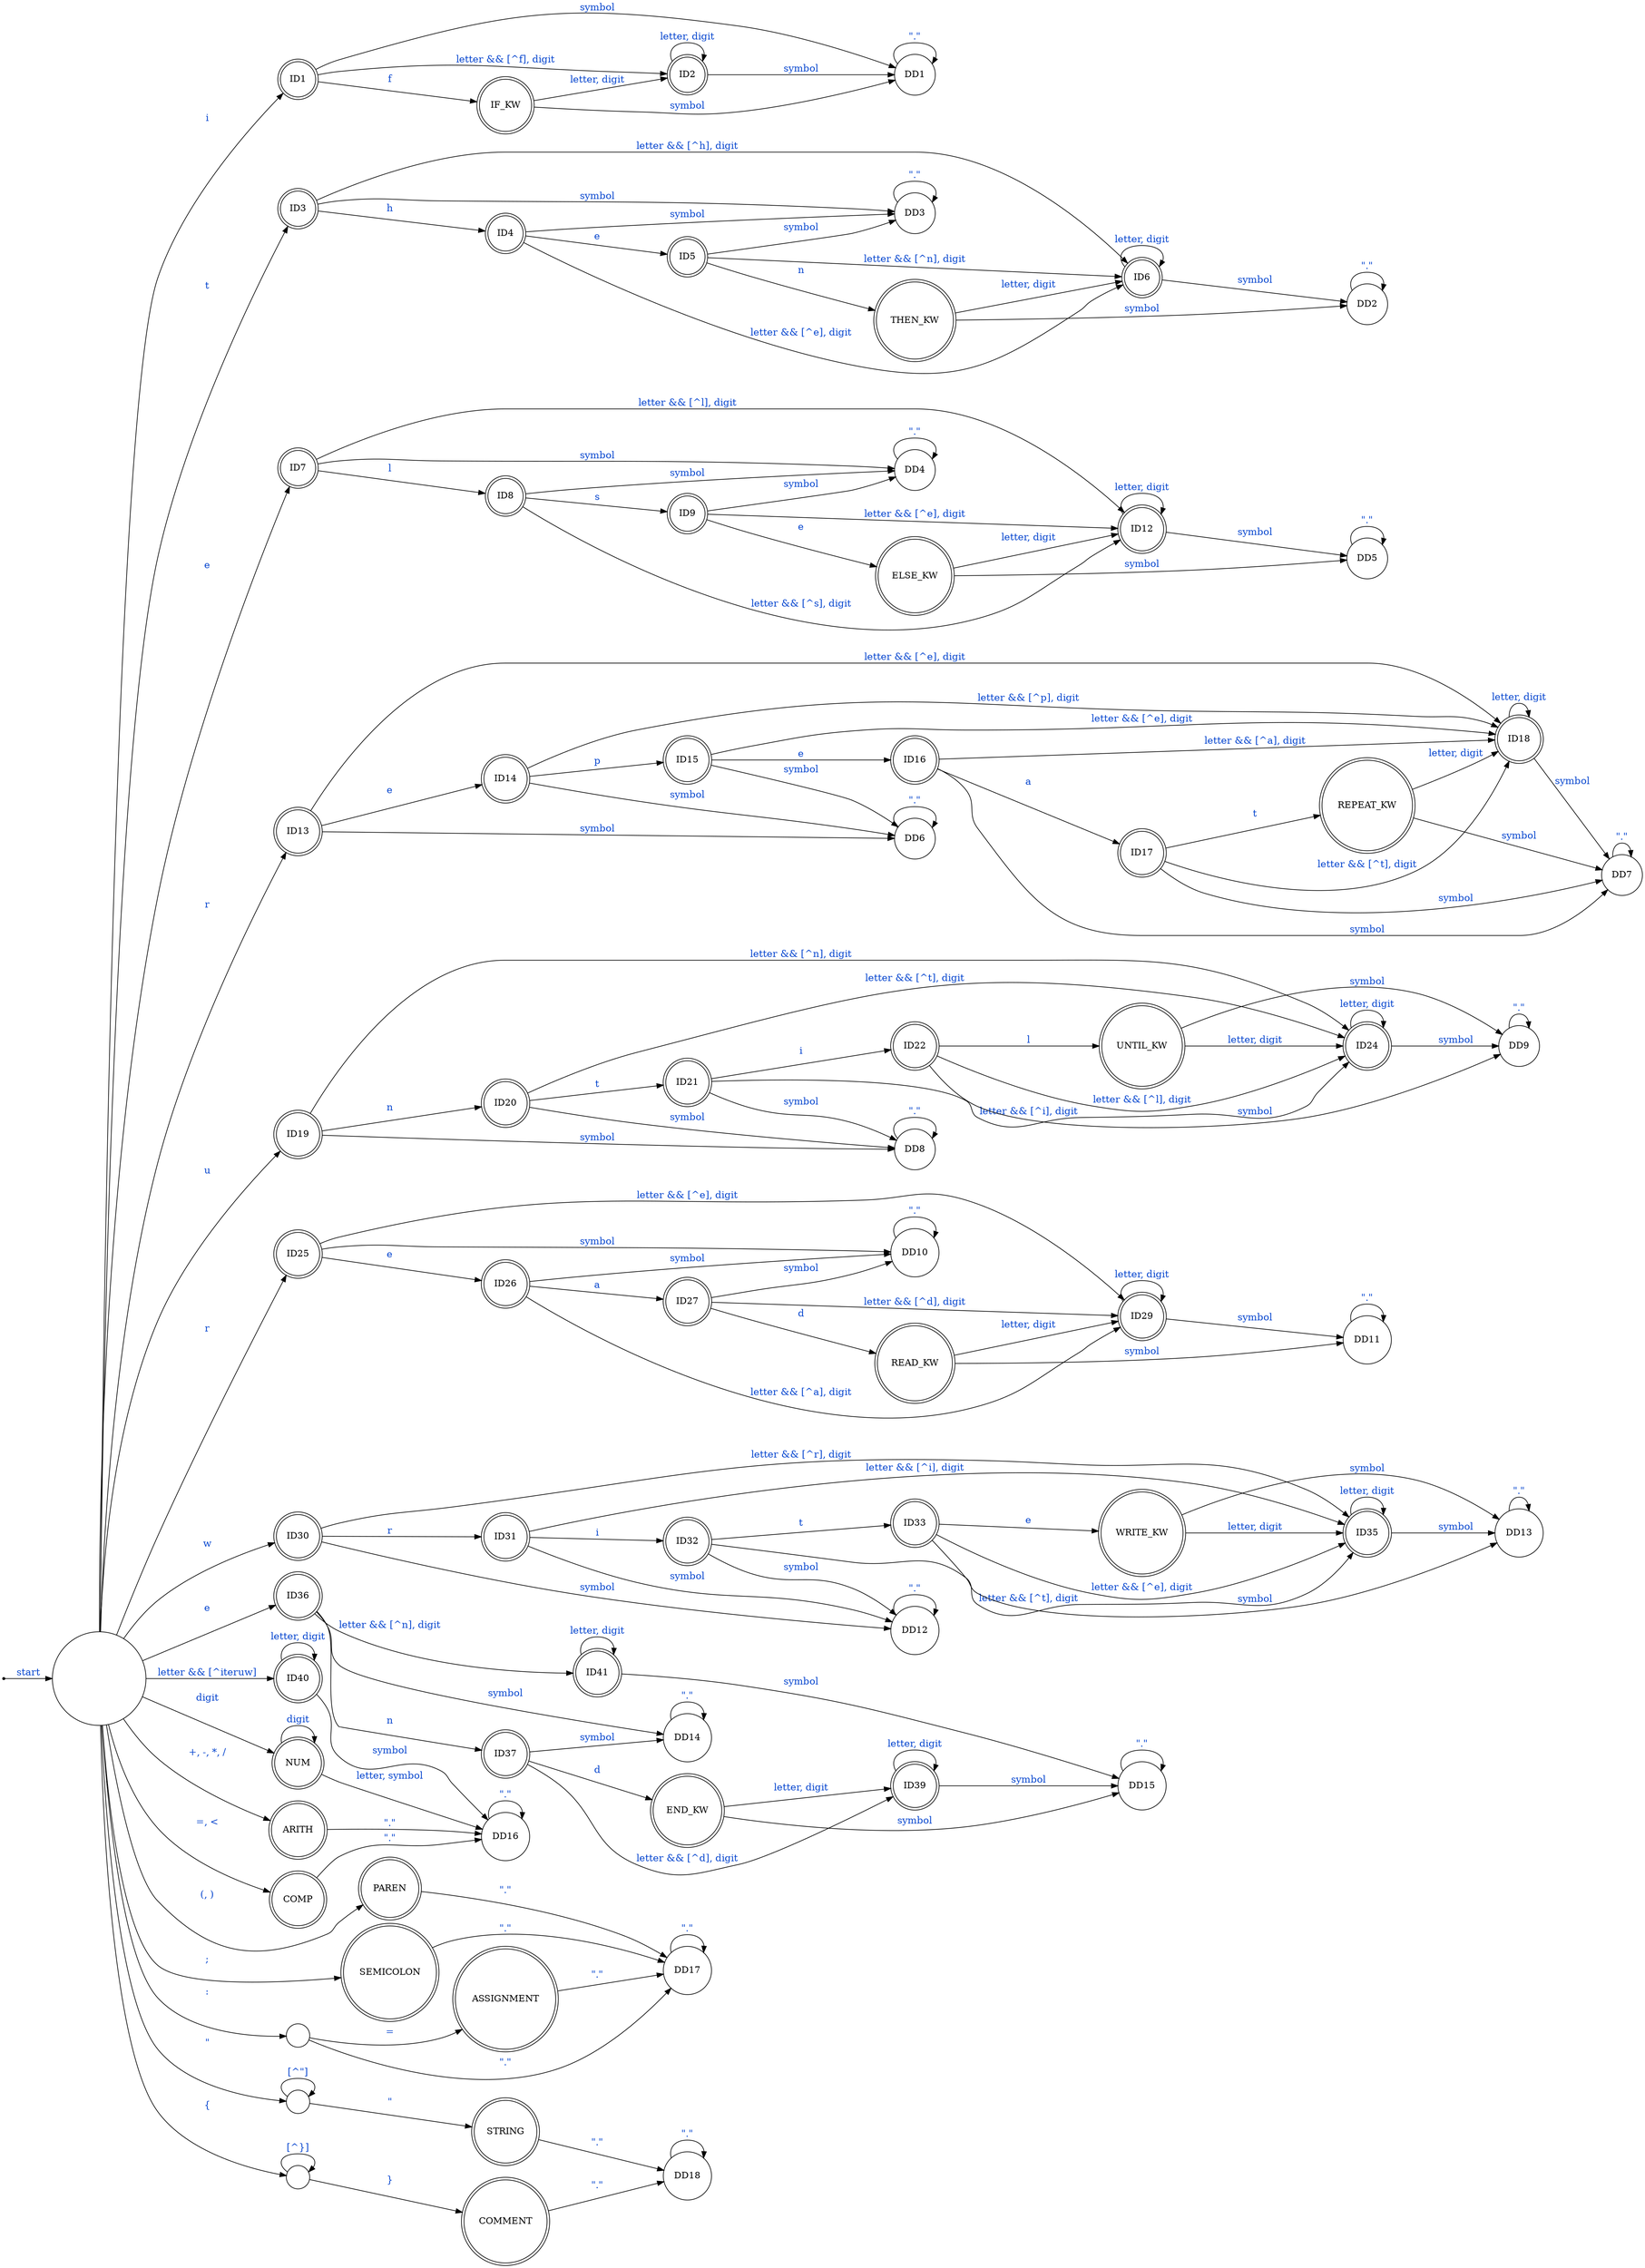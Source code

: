 digraph TinyDFA {
    rankdir=LR;
    node [shape=circle];
    edge [fontsize=15, fontcolor="#0847cf"];
    
    S0 [shape=point];

    //start state
    start [label="", width=2, height=2];
    S0 -> start [label="start"];

    //if
    start -> ID1 [label="i"]; ID1 [peripheries=2];

    ID1 -> IF_KW [label="f"];
    ID1 -> ID2 [label="letter && [^f], digit"]; ID2 [peripheries=2];
    ID1 -> DD1 [label="symbol"];

    ID2 -> ID2 [label="letter, digit"];
    ID2 -> DD1 [label="symbol"];

    DD1 -> DD1 [label="\".\""];
    
    IF_KW [peripheries=2];
    IF_KW -> DD1 [label="symbol"];
    IF_KW -> ID2 [label="letter, digit"];


    //then
    start -> ID3 [label="t"]; ID3 [peripheries=2];
    
    ID3 -> ID4 [label="h"]; ID4 [peripheries=2];
    ID3 -> ID6 [label="letter && [^h], digit"]; 
    ID3 -> DD3 [label="symbol"];

    ID4 -> ID5 [label="e"]; ID5 [peripheries=2];
    ID4 -> ID6 [label="letter && [^e], digit"];
    ID4 -> DD3 [label="symbol"];

    ID5 -> THEN_KW [label="n"]; 
    ID5 -> ID6 [label="letter && [^n], digit"]; ID6 [peripheries=2];
    ID5 -> DD3 [label="symbol"];
    
    ID6 -> ID6 [label="letter, digit"];
    ID6 -> DD2 [label="symbol"];

    THEN_KW [peripheries=2];
    THEN_KW -> DD2 [label="symbol"];
    THEN_KW -> ID6 [label="letter, digit"];

    DD2 -> DD2 [label="\".\""];
    DD3 -> DD3 [label="\".\""];



    //else
    start -> ID7 [label="e"]; ID7 [peripheries=2];

    ID7 -> ID8 [label="l"]; ID8 [peripheries=2];
    ID7 -> ID12 [label="letter && [^l], digit"];
    ID7 -> DD4 [label="symbol"];

    ID8 -> ID9 [label="s"]; ID9 [peripheries=2];
    ID8 -> ID12 [label="letter && [^s], digit"];
    ID8 -> DD4 [label="symbol"];

    ID9 -> ELSE_KW [label="e"]; 
    ID9 -> ID12 [label="letter && [^e], digit"];
    ID9 -> DD4 [label="symbol"];

    ID12 -> ID12 [label="letter, digit"]; ID12 [peripheries=2];
    ID12 -> DD5 [label="symbol"];

    ELSE_KW [peripheries=2];
    ELSE_KW -> DD5 [label="symbol"];
    ELSE_KW -> ID12 [label="letter, digit"];

    DD4 -> DD4 [label="\".\""];
    DD5 -> DD5 [label="\".\""];


    //repeat
    start -> ID13 [label="r"]; ID13 [peripheries=2];

    ID13 -> ID14 [label="e"]; ID14 [peripheries=2];
    ID13 -> ID18 [label="letter && [^e], digit"];
    ID13 -> DD6 [label="symbol"];

    ID14 -> ID15 [label="p"]; ID15 [peripheries=2];
    ID14 -> ID18 [label="letter && [^p], digit"];
    ID14 -> DD6 [label="symbol"];

    ID15 -> ID16 [label="e"]; ID16 [peripheries=2];
    ID15 -> ID18 [label="letter && [^e], digit"];
    ID15 -> DD6 [label="symbol"];

    ID16 -> ID17 [label="a"]; ID17 [peripheries=2];
    ID16 -> ID18 [label="letter && [^a], digit"];
    ID16 -> DD7 [label="symbol"];

    ID17 -> REPEAT_KW [label="t"]; 
    ID17 -> ID18 [label="letter && [^t], digit"]; ID18 [peripheries=2];
    ID17 -> DD7 [label="symbol"];

    ID18 -> ID18 [label="letter, digit"]; ID18 [peripheries=2];
    ID18 -> DD7 [label="symbol"];

    REPEAT_KW [peripheries=2];
    REPEAT_KW -> DD7 [label="symbol"];
    REPEAT_KW -> ID18 [label="letter, digit"];

    DD6 -> DD6 [label="\".\""];
    DD7 -> DD7 [label="\".\""];


    //until
    start -> ID19 [label="u"]; ID19 [peripheries=2];

    ID19 -> ID20 [label="n"]; ID20 [peripheries=2];
    ID19 -> ID24 [label="letter && [^n], digit"];
    ID19 -> DD8 [label="symbol"];

    ID20 -> ID21 [label="t"]; ID21 [peripheries=2];
    ID20 -> ID24 [label="letter && [^t], digit"];
    ID20 -> DD8 [label="symbol"];

    ID21 -> ID22 [label="i"]; ID22 [peripheries=2];
    ID21 -> ID24 [label="letter && [^i], digit"];
    ID21 -> DD8 [label="symbol"];

    ID22 -> UNTIL_KW [label="l"];
    ID22 -> ID24 [label="letter && [^l], digit"];
    ID22 -> DD9 [label="symbol"];

    ID24 -> ID24 [label="letter, digit"]; ID24 [peripheries=2];
    ID24 -> DD9 [label="symbol"];

    UNTIL_KW [peripheries=2];
    UNTIL_KW -> DD9 [label="symbol"];
    UNTIL_KW -> ID24 [label="letter, digit"];

    DD8 -> DD8 [label="\".\""];
    DD9 -> DD9 [label="\".\""];


    //read
    start -> ID25 [label="r"]; ID25 [peripheries=2];

    ID25 -> ID26 [label="e"]; ID26 [peripheries=2];
    ID25 -> ID29 [label="letter && [^e], digit"];
    ID25 -> DD10 [label="symbol"];

    ID26 -> ID27 [label="a"]; ID27 [peripheries=2];
    ID26 -> ID29 [label="letter && [^a], digit"];
    ID26 -> DD10 [label="symbol"];

    ID27 -> READ_KW [label="d"];
    ID27 -> ID29 [label="letter && [^d], digit"];
    ID27 -> DD10 [label="symbol"];

    ID29 -> ID29 [label="letter, digit"]; ID29 [peripheries=2];
    ID29 -> DD11 [label="symbol"];

    READ_KW [peripheries=2];
    READ_KW -> DD11 [label="symbol"];
    READ_KW -> ID29 [label="letter, digit"];

    DD10 -> DD10 [label="\".\""];
    DD11 -> DD11 [label="\".\""];


    //write
    start -> ID30 [label="w"]; ID30 [peripheries=2];

    ID30 -> ID31 [label="r"]; ID31 [peripheries=2];
    ID30 -> ID35 [label="letter && [^r], digit"];
    ID30 -> DD12 [label="symbol"];

    ID31 -> ID32 [label="i"]; ID32 [peripheries=2];
    ID31 -> ID35 [label="letter && [^i], digit"];
    ID31 -> DD12 [label="symbol"];

    ID32 -> ID33 [label="t"]; ID33 [peripheries=2];
    ID32 -> ID35 [label="letter && [^t], digit"];
    ID32 -> DD12 [label="symbol"];

    ID33 -> WRITE_KW [label="e"];
    ID33 -> ID35 [label="letter && [^e], digit"];
    ID33 -> DD13 [label="symbol"];

    ID35 -> ID35 [label="letter, digit"]; ID35 [peripheries=2];
    ID35 -> DD13 [label="symbol"];

    WRITE_KW [peripheries=2];
    WRITE_KW -> DD13 [label="symbol"];
    WRITE_KW -> ID35 [label="letter, digit"];

    DD12 -> DD12 [label="\".\""];
    DD13 -> DD13 [label="\".\""];


    //end
    start -> ID36 [label="e"]; ID36 [peripheries=2];

    ID36 -> ID37 [label="n"]; ID37 [peripheries=2];
    ID36 -> ID41 [label="letter && [^n], digit"];
    ID36 -> DD14 [label="symbol"];

    ID37 -> END_KW [label="d"];
    ID37 -> ID39 [label="letter && [^d], digit"];
    ID37 -> DD14 [label="symbol"];


    ID39 -> ID39 [label="letter, digit"]; ID39 [peripheries=2];
    ID39 -> DD15 [label="symbol"];
    
    ID41 -> ID41 [label="letter, digit"]; ID41 [peripheries=2];
    ID41 -> DD15 [label="symbol"];

    END_KW [peripheries=2];
    END_KW -> DD15 [label="symbol"];
    END_KW -> ID39 [label="letter, digit"];

    DD14 -> DD14 [label="\".\""];
    DD15 -> DD15 [label="\".\""];


    //identifier
    start -> ID40 [label="letter && [^iteruw]"]; ID40 [peripheries=2];
    ID40 -> ID40 [label="letter, digit"];
    ID40 -> DD16 [label="symbol"];

    DD16 -> DD16 [label="\".\""];


    //number
    start -> NUM [label="digit"]; NUM [peripheries=2];
    NUM -> NUM [label="digit"];
    NUM -> DD16 [label="letter, symbol"];


    //arithmetic
    start -> ARITH [label="+, -, *, /"] ; ARITH[peripheries=2];
    ARITH -> DD16 [label="\".\""];

    //comparison
    start -> COMP [label ="=, <"]; COMP[peripheries=2];
    COMP -> DD16 [label="\".\""];
    

    
    //assignment
    start -> ASSIGN [label=":"]; ASSIGN[label=""];
    ASSIGN -> ASSIGNMENT [label="="]; ASSIGNMENT[peripheries=2];
    ASSIGN -> DD17 [label="\".\""];
    
    ASSIGNMENT -> DD17 [label="\".\""];

    DD17 -> DD17 [label="\".\""];

    
    //parensthesis
    start -> PAREN [label="(, )"]; PAREN[peripheries=2];
    PAREN -> DD17 [label="\".\""];

    //semicolon
    start -> SEMICOLON [label=";"]; SEMICOLON[peripheries=2];
    SEMICOLON -> DD17 [label="\".\""];
    
    
    //string
    start -> S1 [label="\""]; S1[label=""];
    S1 -> S1 [label="[^\"]"]; S2[label=""];
    S1 -> S2 [label="\""] ; S2[peripheries=2, label="STRING"];
    S2 -> DD18 [label="\".\""];

    //comment
    start -> C1 [label="{"]; C1[label=""];
    C1 -> C1 [label="[^}]"]; C2[label=""];
    C1 -> C2 [label="}"] ; C2[peripheries=2, label="COMMENT"];
    C2 -> DD18 [label="\".\""];

    DD18 -> DD18 [label="\".\""];

}